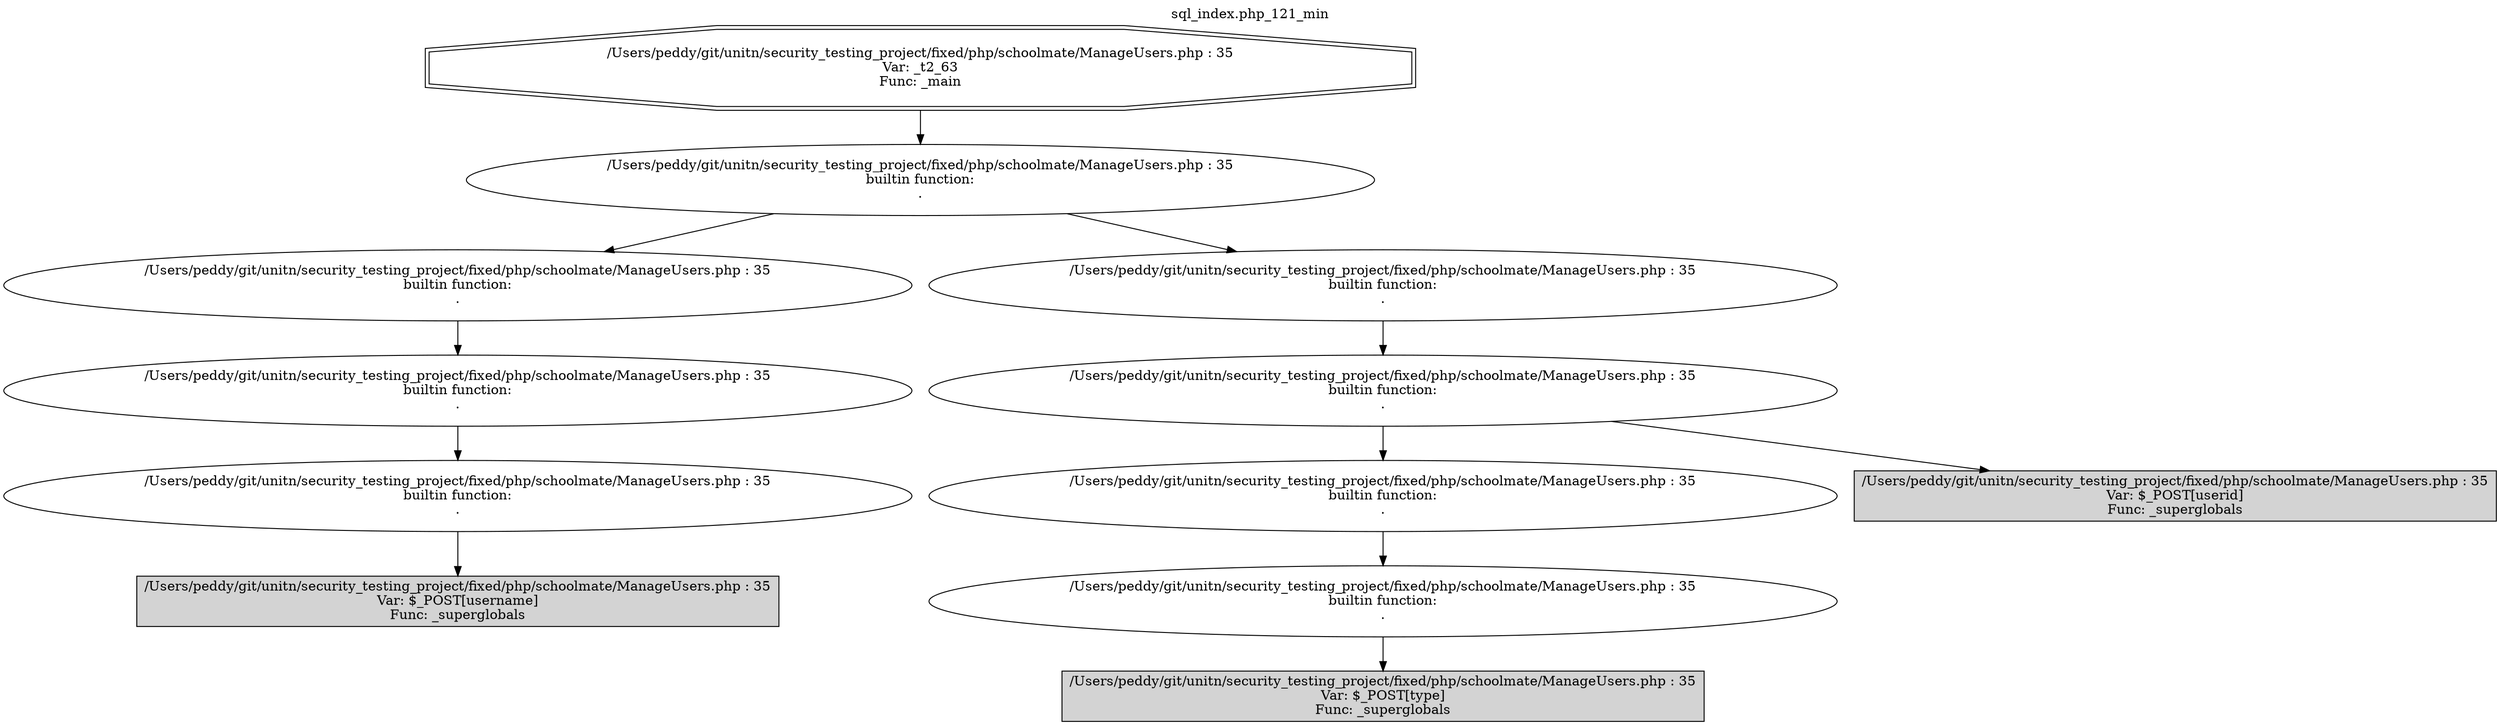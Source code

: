 digraph cfg {
  label="sql_index.php_121_min";
  labelloc=t;
  n1 [shape=doubleoctagon, label="/Users/peddy/git/unitn/security_testing_project/fixed/php/schoolmate/ManageUsers.php : 35\nVar: _t2_63\nFunc: _main\n"];
  n2 [shape=ellipse, label="/Users/peddy/git/unitn/security_testing_project/fixed/php/schoolmate/ManageUsers.php : 35\nbuiltin function:\n.\n"];
  n3 [shape=ellipse, label="/Users/peddy/git/unitn/security_testing_project/fixed/php/schoolmate/ManageUsers.php : 35\nbuiltin function:\n.\n"];
  n4 [shape=ellipse, label="/Users/peddy/git/unitn/security_testing_project/fixed/php/schoolmate/ManageUsers.php : 35\nbuiltin function:\n.\n"];
  n5 [shape=ellipse, label="/Users/peddy/git/unitn/security_testing_project/fixed/php/schoolmate/ManageUsers.php : 35\nbuiltin function:\n.\n"];
  n6 [shape=box, label="/Users/peddy/git/unitn/security_testing_project/fixed/php/schoolmate/ManageUsers.php : 35\nVar: $_POST[username]\nFunc: _superglobals\n",style=filled];
  n7 [shape=ellipse, label="/Users/peddy/git/unitn/security_testing_project/fixed/php/schoolmate/ManageUsers.php : 35\nbuiltin function:\n.\n"];
  n8 [shape=ellipse, label="/Users/peddy/git/unitn/security_testing_project/fixed/php/schoolmate/ManageUsers.php : 35\nbuiltin function:\n.\n"];
  n9 [shape=ellipse, label="/Users/peddy/git/unitn/security_testing_project/fixed/php/schoolmate/ManageUsers.php : 35\nbuiltin function:\n.\n"];
  n10 [shape=ellipse, label="/Users/peddy/git/unitn/security_testing_project/fixed/php/schoolmate/ManageUsers.php : 35\nbuiltin function:\n.\n"];
  n11 [shape=box, label="/Users/peddy/git/unitn/security_testing_project/fixed/php/schoolmate/ManageUsers.php : 35\nVar: $_POST[type]\nFunc: _superglobals\n",style=filled];
  n12 [shape=box, label="/Users/peddy/git/unitn/security_testing_project/fixed/php/schoolmate/ManageUsers.php : 35\nVar: $_POST[userid]\nFunc: _superglobals\n",style=filled];
  n1 -> n2;
  n2 -> n3;
  n2 -> n7;
  n3 -> n4;
  n4 -> n5;
  n5 -> n6;
  n7 -> n8;
  n8 -> n9;
  n8 -> n12;
  n9 -> n10;
  n10 -> n11;
}
